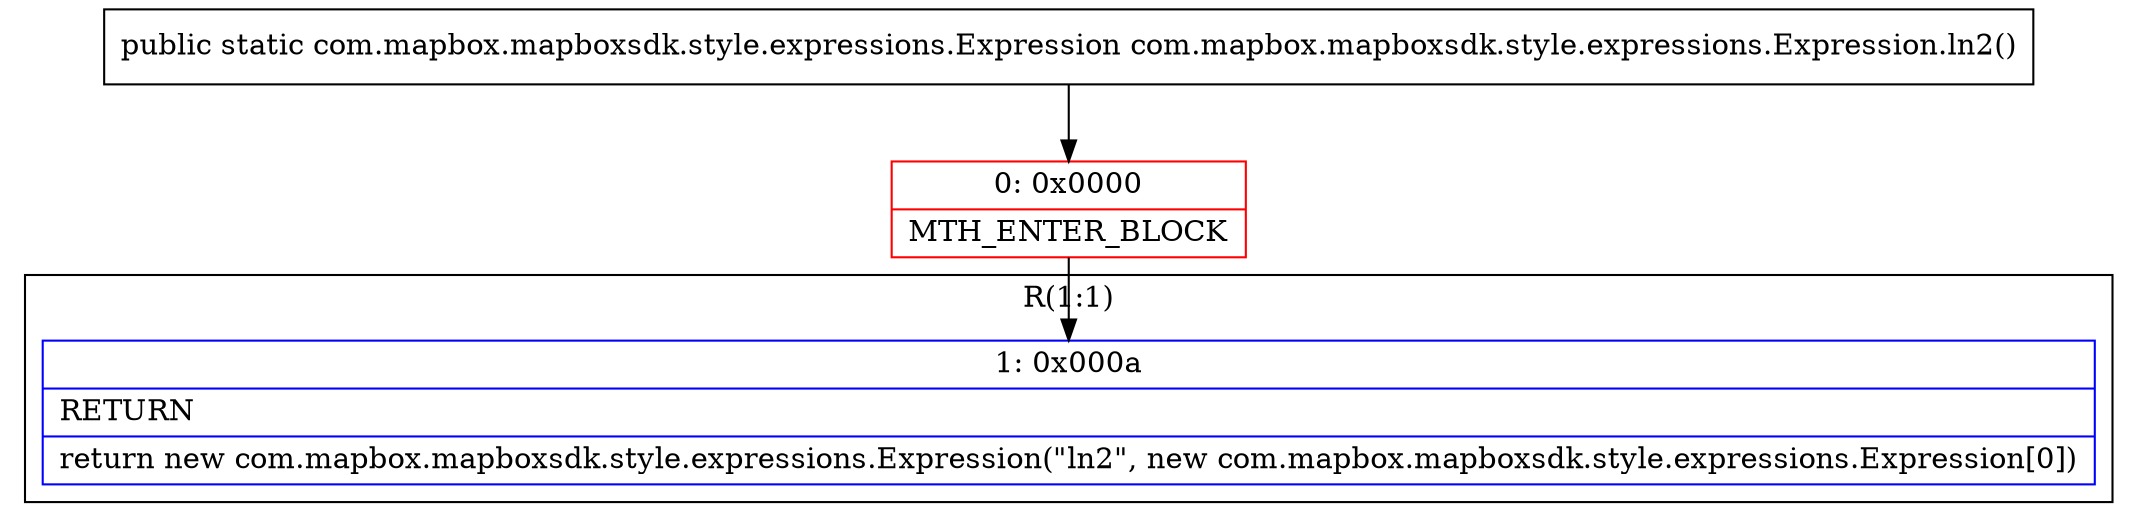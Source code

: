 digraph "CFG forcom.mapbox.mapboxsdk.style.expressions.Expression.ln2()Lcom\/mapbox\/mapboxsdk\/style\/expressions\/Expression;" {
subgraph cluster_Region_1112040367 {
label = "R(1:1)";
node [shape=record,color=blue];
Node_1 [shape=record,label="{1\:\ 0x000a|RETURN\l|return new com.mapbox.mapboxsdk.style.expressions.Expression(\"ln2\", new com.mapbox.mapboxsdk.style.expressions.Expression[0])\l}"];
}
Node_0 [shape=record,color=red,label="{0\:\ 0x0000|MTH_ENTER_BLOCK\l}"];
MethodNode[shape=record,label="{public static com.mapbox.mapboxsdk.style.expressions.Expression com.mapbox.mapboxsdk.style.expressions.Expression.ln2() }"];
MethodNode -> Node_0;
Node_0 -> Node_1;
}

